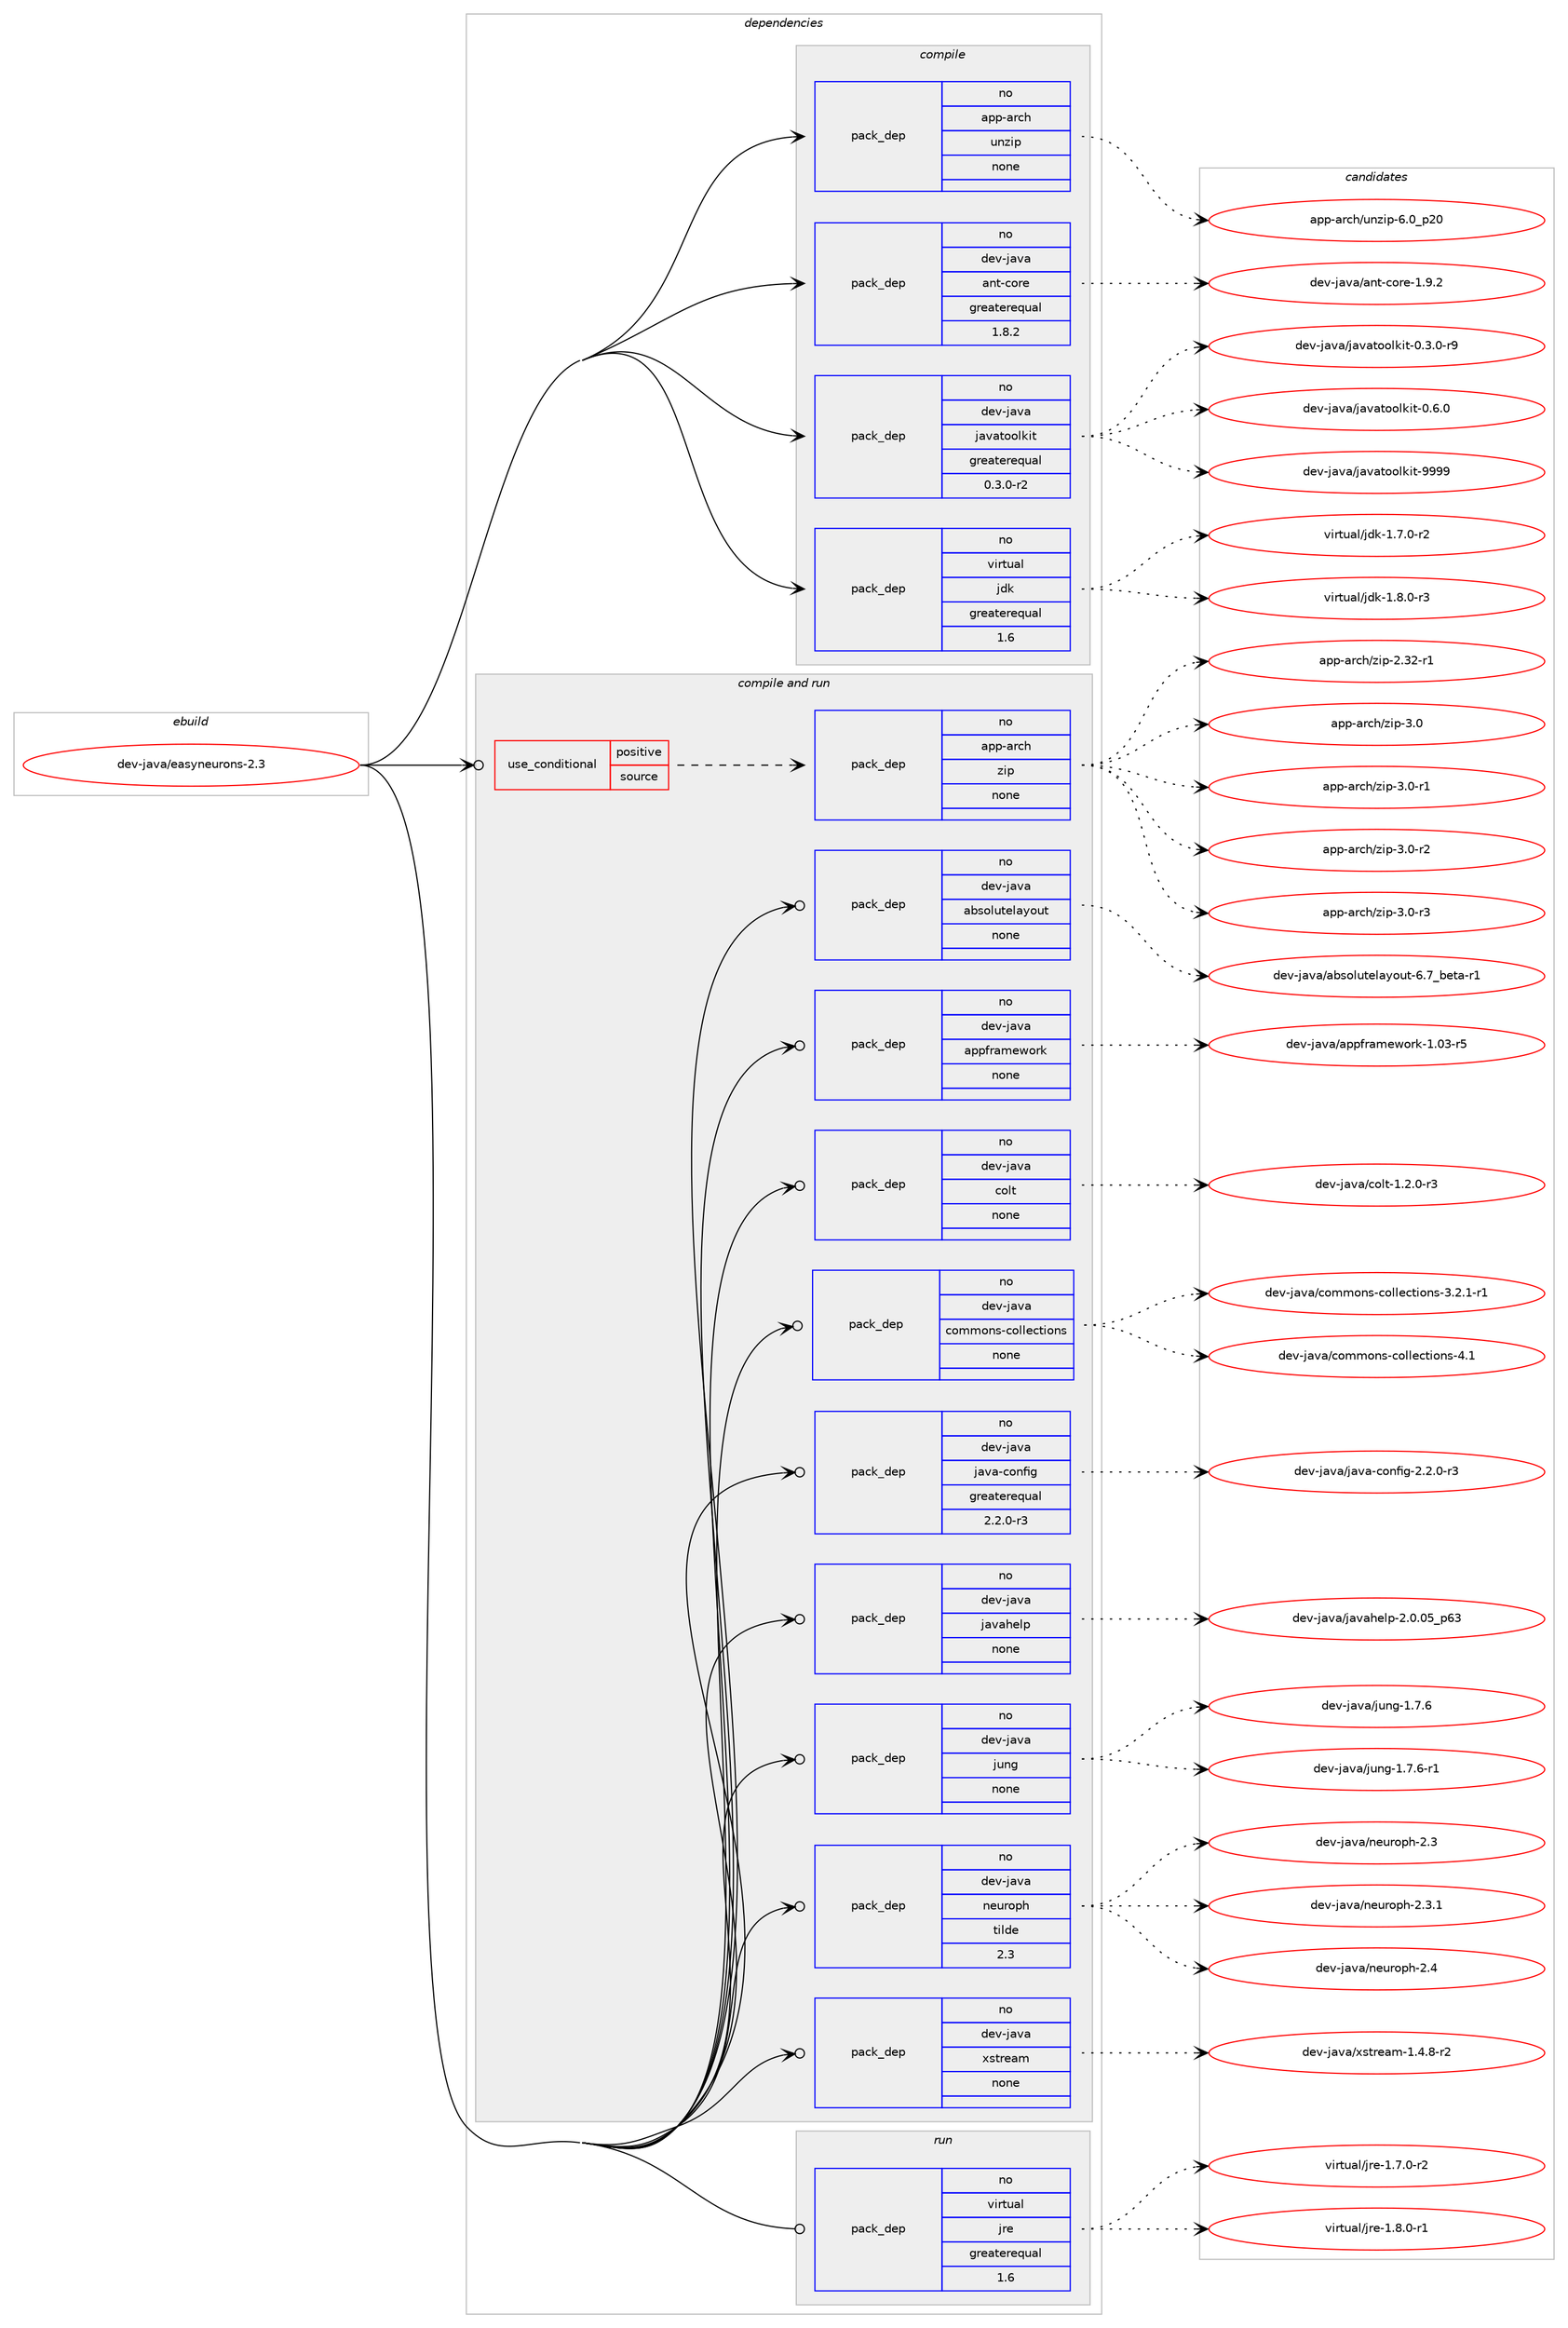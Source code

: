 digraph prolog {

# *************
# Graph options
# *************

newrank=true;
concentrate=true;
compound=true;
graph [rankdir=LR,fontname=Helvetica,fontsize=10,ranksep=1.5];#, ranksep=2.5, nodesep=0.2];
edge  [arrowhead=vee];
node  [fontname=Helvetica,fontsize=10];

# **********
# The ebuild
# **********

subgraph cluster_leftcol {
color=gray;
rank=same;
label=<<i>ebuild</i>>;
id [label="dev-java/easyneurons-2.3", color=red, width=4, href="../dev-java/easyneurons-2.3.svg"];
}

# ****************
# The dependencies
# ****************

subgraph cluster_midcol {
color=gray;
label=<<i>dependencies</i>>;
subgraph cluster_compile {
fillcolor="#eeeeee";
style=filled;
label=<<i>compile</i>>;
subgraph pack75086 {
dependency99981 [label=<<TABLE BORDER="0" CELLBORDER="1" CELLSPACING="0" CELLPADDING="4" WIDTH="220"><TR><TD ROWSPAN="6" CELLPADDING="30">pack_dep</TD></TR><TR><TD WIDTH="110">no</TD></TR><TR><TD>app-arch</TD></TR><TR><TD>unzip</TD></TR><TR><TD>none</TD></TR><TR><TD></TD></TR></TABLE>>, shape=none, color=blue];
}
id:e -> dependency99981:w [weight=20,style="solid",arrowhead="vee"];
subgraph pack75087 {
dependency99982 [label=<<TABLE BORDER="0" CELLBORDER="1" CELLSPACING="0" CELLPADDING="4" WIDTH="220"><TR><TD ROWSPAN="6" CELLPADDING="30">pack_dep</TD></TR><TR><TD WIDTH="110">no</TD></TR><TR><TD>dev-java</TD></TR><TR><TD>ant-core</TD></TR><TR><TD>greaterequal</TD></TR><TR><TD>1.8.2</TD></TR></TABLE>>, shape=none, color=blue];
}
id:e -> dependency99982:w [weight=20,style="solid",arrowhead="vee"];
subgraph pack75088 {
dependency99983 [label=<<TABLE BORDER="0" CELLBORDER="1" CELLSPACING="0" CELLPADDING="4" WIDTH="220"><TR><TD ROWSPAN="6" CELLPADDING="30">pack_dep</TD></TR><TR><TD WIDTH="110">no</TD></TR><TR><TD>dev-java</TD></TR><TR><TD>javatoolkit</TD></TR><TR><TD>greaterequal</TD></TR><TR><TD>0.3.0-r2</TD></TR></TABLE>>, shape=none, color=blue];
}
id:e -> dependency99983:w [weight=20,style="solid",arrowhead="vee"];
subgraph pack75089 {
dependency99984 [label=<<TABLE BORDER="0" CELLBORDER="1" CELLSPACING="0" CELLPADDING="4" WIDTH="220"><TR><TD ROWSPAN="6" CELLPADDING="30">pack_dep</TD></TR><TR><TD WIDTH="110">no</TD></TR><TR><TD>virtual</TD></TR><TR><TD>jdk</TD></TR><TR><TD>greaterequal</TD></TR><TR><TD>1.6</TD></TR></TABLE>>, shape=none, color=blue];
}
id:e -> dependency99984:w [weight=20,style="solid",arrowhead="vee"];
}
subgraph cluster_compileandrun {
fillcolor="#eeeeee";
style=filled;
label=<<i>compile and run</i>>;
subgraph cond21876 {
dependency99985 [label=<<TABLE BORDER="0" CELLBORDER="1" CELLSPACING="0" CELLPADDING="4"><TR><TD ROWSPAN="3" CELLPADDING="10">use_conditional</TD></TR><TR><TD>positive</TD></TR><TR><TD>source</TD></TR></TABLE>>, shape=none, color=red];
subgraph pack75090 {
dependency99986 [label=<<TABLE BORDER="0" CELLBORDER="1" CELLSPACING="0" CELLPADDING="4" WIDTH="220"><TR><TD ROWSPAN="6" CELLPADDING="30">pack_dep</TD></TR><TR><TD WIDTH="110">no</TD></TR><TR><TD>app-arch</TD></TR><TR><TD>zip</TD></TR><TR><TD>none</TD></TR><TR><TD></TD></TR></TABLE>>, shape=none, color=blue];
}
dependency99985:e -> dependency99986:w [weight=20,style="dashed",arrowhead="vee"];
}
id:e -> dependency99985:w [weight=20,style="solid",arrowhead="odotvee"];
subgraph pack75091 {
dependency99987 [label=<<TABLE BORDER="0" CELLBORDER="1" CELLSPACING="0" CELLPADDING="4" WIDTH="220"><TR><TD ROWSPAN="6" CELLPADDING="30">pack_dep</TD></TR><TR><TD WIDTH="110">no</TD></TR><TR><TD>dev-java</TD></TR><TR><TD>absolutelayout</TD></TR><TR><TD>none</TD></TR><TR><TD></TD></TR></TABLE>>, shape=none, color=blue];
}
id:e -> dependency99987:w [weight=20,style="solid",arrowhead="odotvee"];
subgraph pack75092 {
dependency99988 [label=<<TABLE BORDER="0" CELLBORDER="1" CELLSPACING="0" CELLPADDING="4" WIDTH="220"><TR><TD ROWSPAN="6" CELLPADDING="30">pack_dep</TD></TR><TR><TD WIDTH="110">no</TD></TR><TR><TD>dev-java</TD></TR><TR><TD>appframework</TD></TR><TR><TD>none</TD></TR><TR><TD></TD></TR></TABLE>>, shape=none, color=blue];
}
id:e -> dependency99988:w [weight=20,style="solid",arrowhead="odotvee"];
subgraph pack75093 {
dependency99989 [label=<<TABLE BORDER="0" CELLBORDER="1" CELLSPACING="0" CELLPADDING="4" WIDTH="220"><TR><TD ROWSPAN="6" CELLPADDING="30">pack_dep</TD></TR><TR><TD WIDTH="110">no</TD></TR><TR><TD>dev-java</TD></TR><TR><TD>colt</TD></TR><TR><TD>none</TD></TR><TR><TD></TD></TR></TABLE>>, shape=none, color=blue];
}
id:e -> dependency99989:w [weight=20,style="solid",arrowhead="odotvee"];
subgraph pack75094 {
dependency99990 [label=<<TABLE BORDER="0" CELLBORDER="1" CELLSPACING="0" CELLPADDING="4" WIDTH="220"><TR><TD ROWSPAN="6" CELLPADDING="30">pack_dep</TD></TR><TR><TD WIDTH="110">no</TD></TR><TR><TD>dev-java</TD></TR><TR><TD>commons-collections</TD></TR><TR><TD>none</TD></TR><TR><TD></TD></TR></TABLE>>, shape=none, color=blue];
}
id:e -> dependency99990:w [weight=20,style="solid",arrowhead="odotvee"];
subgraph pack75095 {
dependency99991 [label=<<TABLE BORDER="0" CELLBORDER="1" CELLSPACING="0" CELLPADDING="4" WIDTH="220"><TR><TD ROWSPAN="6" CELLPADDING="30">pack_dep</TD></TR><TR><TD WIDTH="110">no</TD></TR><TR><TD>dev-java</TD></TR><TR><TD>java-config</TD></TR><TR><TD>greaterequal</TD></TR><TR><TD>2.2.0-r3</TD></TR></TABLE>>, shape=none, color=blue];
}
id:e -> dependency99991:w [weight=20,style="solid",arrowhead="odotvee"];
subgraph pack75096 {
dependency99992 [label=<<TABLE BORDER="0" CELLBORDER="1" CELLSPACING="0" CELLPADDING="4" WIDTH="220"><TR><TD ROWSPAN="6" CELLPADDING="30">pack_dep</TD></TR><TR><TD WIDTH="110">no</TD></TR><TR><TD>dev-java</TD></TR><TR><TD>javahelp</TD></TR><TR><TD>none</TD></TR><TR><TD></TD></TR></TABLE>>, shape=none, color=blue];
}
id:e -> dependency99992:w [weight=20,style="solid",arrowhead="odotvee"];
subgraph pack75097 {
dependency99993 [label=<<TABLE BORDER="0" CELLBORDER="1" CELLSPACING="0" CELLPADDING="4" WIDTH="220"><TR><TD ROWSPAN="6" CELLPADDING="30">pack_dep</TD></TR><TR><TD WIDTH="110">no</TD></TR><TR><TD>dev-java</TD></TR><TR><TD>jung</TD></TR><TR><TD>none</TD></TR><TR><TD></TD></TR></TABLE>>, shape=none, color=blue];
}
id:e -> dependency99993:w [weight=20,style="solid",arrowhead="odotvee"];
subgraph pack75098 {
dependency99994 [label=<<TABLE BORDER="0" CELLBORDER="1" CELLSPACING="0" CELLPADDING="4" WIDTH="220"><TR><TD ROWSPAN="6" CELLPADDING="30">pack_dep</TD></TR><TR><TD WIDTH="110">no</TD></TR><TR><TD>dev-java</TD></TR><TR><TD>neuroph</TD></TR><TR><TD>tilde</TD></TR><TR><TD>2.3</TD></TR></TABLE>>, shape=none, color=blue];
}
id:e -> dependency99994:w [weight=20,style="solid",arrowhead="odotvee"];
subgraph pack75099 {
dependency99995 [label=<<TABLE BORDER="0" CELLBORDER="1" CELLSPACING="0" CELLPADDING="4" WIDTH="220"><TR><TD ROWSPAN="6" CELLPADDING="30">pack_dep</TD></TR><TR><TD WIDTH="110">no</TD></TR><TR><TD>dev-java</TD></TR><TR><TD>xstream</TD></TR><TR><TD>none</TD></TR><TR><TD></TD></TR></TABLE>>, shape=none, color=blue];
}
id:e -> dependency99995:w [weight=20,style="solid",arrowhead="odotvee"];
}
subgraph cluster_run {
fillcolor="#eeeeee";
style=filled;
label=<<i>run</i>>;
subgraph pack75100 {
dependency99996 [label=<<TABLE BORDER="0" CELLBORDER="1" CELLSPACING="0" CELLPADDING="4" WIDTH="220"><TR><TD ROWSPAN="6" CELLPADDING="30">pack_dep</TD></TR><TR><TD WIDTH="110">no</TD></TR><TR><TD>virtual</TD></TR><TR><TD>jre</TD></TR><TR><TD>greaterequal</TD></TR><TR><TD>1.6</TD></TR></TABLE>>, shape=none, color=blue];
}
id:e -> dependency99996:w [weight=20,style="solid",arrowhead="odot"];
}
}

# **************
# The candidates
# **************

subgraph cluster_choices {
rank=same;
color=gray;
label=<<i>candidates</i>>;

subgraph choice75086 {
color=black;
nodesep=1;
choice971121124597114991044711711012210511245544648951125048 [label="app-arch/unzip-6.0_p20", color=red, width=4,href="../app-arch/unzip-6.0_p20.svg"];
dependency99981:e -> choice971121124597114991044711711012210511245544648951125048:w [style=dotted,weight="100"];
}
subgraph choice75087 {
color=black;
nodesep=1;
choice10010111845106971189747971101164599111114101454946574650 [label="dev-java/ant-core-1.9.2", color=red, width=4,href="../dev-java/ant-core-1.9.2.svg"];
dependency99982:e -> choice10010111845106971189747971101164599111114101454946574650:w [style=dotted,weight="100"];
}
subgraph choice75088 {
color=black;
nodesep=1;
choice1001011184510697118974710697118971161111111081071051164548465146484511457 [label="dev-java/javatoolkit-0.3.0-r9", color=red, width=4,href="../dev-java/javatoolkit-0.3.0-r9.svg"];
choice100101118451069711897471069711897116111111108107105116454846544648 [label="dev-java/javatoolkit-0.6.0", color=red, width=4,href="../dev-java/javatoolkit-0.6.0.svg"];
choice1001011184510697118974710697118971161111111081071051164557575757 [label="dev-java/javatoolkit-9999", color=red, width=4,href="../dev-java/javatoolkit-9999.svg"];
dependency99983:e -> choice1001011184510697118974710697118971161111111081071051164548465146484511457:w [style=dotted,weight="100"];
dependency99983:e -> choice100101118451069711897471069711897116111111108107105116454846544648:w [style=dotted,weight="100"];
dependency99983:e -> choice1001011184510697118974710697118971161111111081071051164557575757:w [style=dotted,weight="100"];
}
subgraph choice75089 {
color=black;
nodesep=1;
choice11810511411611797108471061001074549465546484511450 [label="virtual/jdk-1.7.0-r2", color=red, width=4,href="../virtual/jdk-1.7.0-r2.svg"];
choice11810511411611797108471061001074549465646484511451 [label="virtual/jdk-1.8.0-r3", color=red, width=4,href="../virtual/jdk-1.8.0-r3.svg"];
dependency99984:e -> choice11810511411611797108471061001074549465546484511450:w [style=dotted,weight="100"];
dependency99984:e -> choice11810511411611797108471061001074549465646484511451:w [style=dotted,weight="100"];
}
subgraph choice75090 {
color=black;
nodesep=1;
choice971121124597114991044712210511245504651504511449 [label="app-arch/zip-2.32-r1", color=red, width=4,href="../app-arch/zip-2.32-r1.svg"];
choice971121124597114991044712210511245514648 [label="app-arch/zip-3.0", color=red, width=4,href="../app-arch/zip-3.0.svg"];
choice9711211245971149910447122105112455146484511449 [label="app-arch/zip-3.0-r1", color=red, width=4,href="../app-arch/zip-3.0-r1.svg"];
choice9711211245971149910447122105112455146484511450 [label="app-arch/zip-3.0-r2", color=red, width=4,href="../app-arch/zip-3.0-r2.svg"];
choice9711211245971149910447122105112455146484511451 [label="app-arch/zip-3.0-r3", color=red, width=4,href="../app-arch/zip-3.0-r3.svg"];
dependency99986:e -> choice971121124597114991044712210511245504651504511449:w [style=dotted,weight="100"];
dependency99986:e -> choice971121124597114991044712210511245514648:w [style=dotted,weight="100"];
dependency99986:e -> choice9711211245971149910447122105112455146484511449:w [style=dotted,weight="100"];
dependency99986:e -> choice9711211245971149910447122105112455146484511450:w [style=dotted,weight="100"];
dependency99986:e -> choice9711211245971149910447122105112455146484511451:w [style=dotted,weight="100"];
}
subgraph choice75091 {
color=black;
nodesep=1;
choice10010111845106971189747979811511110811711610110897121111117116455446559598101116974511449 [label="dev-java/absolutelayout-6.7_beta-r1", color=red, width=4,href="../dev-java/absolutelayout-6.7_beta-r1.svg"];
dependency99987:e -> choice10010111845106971189747979811511110811711610110897121111117116455446559598101116974511449:w [style=dotted,weight="100"];
}
subgraph choice75092 {
color=black;
nodesep=1;
choice10010111845106971189747971121121021149710910111911111410745494648514511453 [label="dev-java/appframework-1.03-r5", color=red, width=4,href="../dev-java/appframework-1.03-r5.svg"];
dependency99988:e -> choice10010111845106971189747971121121021149710910111911111410745494648514511453:w [style=dotted,weight="100"];
}
subgraph choice75093 {
color=black;
nodesep=1;
choice10010111845106971189747991111081164549465046484511451 [label="dev-java/colt-1.2.0-r3", color=red, width=4,href="../dev-java/colt-1.2.0-r3.svg"];
dependency99989:e -> choice10010111845106971189747991111081164549465046484511451:w [style=dotted,weight="100"];
}
subgraph choice75094 {
color=black;
nodesep=1;
choice10010111845106971189747991111091091111101154599111108108101991161051111101154551465046494511449 [label="dev-java/commons-collections-3.2.1-r1", color=red, width=4,href="../dev-java/commons-collections-3.2.1-r1.svg"];
choice100101118451069711897479911110910911111011545991111081081019911610511111011545524649 [label="dev-java/commons-collections-4.1", color=red, width=4,href="../dev-java/commons-collections-4.1.svg"];
dependency99990:e -> choice10010111845106971189747991111091091111101154599111108108101991161051111101154551465046494511449:w [style=dotted,weight="100"];
dependency99990:e -> choice100101118451069711897479911110910911111011545991111081081019911610511111011545524649:w [style=dotted,weight="100"];
}
subgraph choice75095 {
color=black;
nodesep=1;
choice10010111845106971189747106971189745991111101021051034550465046484511451 [label="dev-java/java-config-2.2.0-r3", color=red, width=4,href="../dev-java/java-config-2.2.0-r3.svg"];
dependency99991:e -> choice10010111845106971189747106971189745991111101021051034550465046484511451:w [style=dotted,weight="100"];
}
subgraph choice75096 {
color=black;
nodesep=1;
choice10010111845106971189747106971189710410110811245504648464853951125451 [label="dev-java/javahelp-2.0.05_p63", color=red, width=4,href="../dev-java/javahelp-2.0.05_p63.svg"];
dependency99992:e -> choice10010111845106971189747106971189710410110811245504648464853951125451:w [style=dotted,weight="100"];
}
subgraph choice75097 {
color=black;
nodesep=1;
choice10010111845106971189747106117110103454946554654 [label="dev-java/jung-1.7.6", color=red, width=4,href="../dev-java/jung-1.7.6.svg"];
choice100101118451069711897471061171101034549465546544511449 [label="dev-java/jung-1.7.6-r1", color=red, width=4,href="../dev-java/jung-1.7.6-r1.svg"];
dependency99993:e -> choice10010111845106971189747106117110103454946554654:w [style=dotted,weight="100"];
dependency99993:e -> choice100101118451069711897471061171101034549465546544511449:w [style=dotted,weight="100"];
}
subgraph choice75098 {
color=black;
nodesep=1;
choice1001011184510697118974711010111711411111210445504651 [label="dev-java/neuroph-2.3", color=red, width=4,href="../dev-java/neuroph-2.3.svg"];
choice10010111845106971189747110101117114111112104455046514649 [label="dev-java/neuroph-2.3.1", color=red, width=4,href="../dev-java/neuroph-2.3.1.svg"];
choice1001011184510697118974711010111711411111210445504652 [label="dev-java/neuroph-2.4", color=red, width=4,href="../dev-java/neuroph-2.4.svg"];
dependency99994:e -> choice1001011184510697118974711010111711411111210445504651:w [style=dotted,weight="100"];
dependency99994:e -> choice10010111845106971189747110101117114111112104455046514649:w [style=dotted,weight="100"];
dependency99994:e -> choice1001011184510697118974711010111711411111210445504652:w [style=dotted,weight="100"];
}
subgraph choice75099 {
color=black;
nodesep=1;
choice10010111845106971189747120115116114101971094549465246564511450 [label="dev-java/xstream-1.4.8-r2", color=red, width=4,href="../dev-java/xstream-1.4.8-r2.svg"];
dependency99995:e -> choice10010111845106971189747120115116114101971094549465246564511450:w [style=dotted,weight="100"];
}
subgraph choice75100 {
color=black;
nodesep=1;
choice11810511411611797108471061141014549465546484511450 [label="virtual/jre-1.7.0-r2", color=red, width=4,href="../virtual/jre-1.7.0-r2.svg"];
choice11810511411611797108471061141014549465646484511449 [label="virtual/jre-1.8.0-r1", color=red, width=4,href="../virtual/jre-1.8.0-r1.svg"];
dependency99996:e -> choice11810511411611797108471061141014549465546484511450:w [style=dotted,weight="100"];
dependency99996:e -> choice11810511411611797108471061141014549465646484511449:w [style=dotted,weight="100"];
}
}

}
